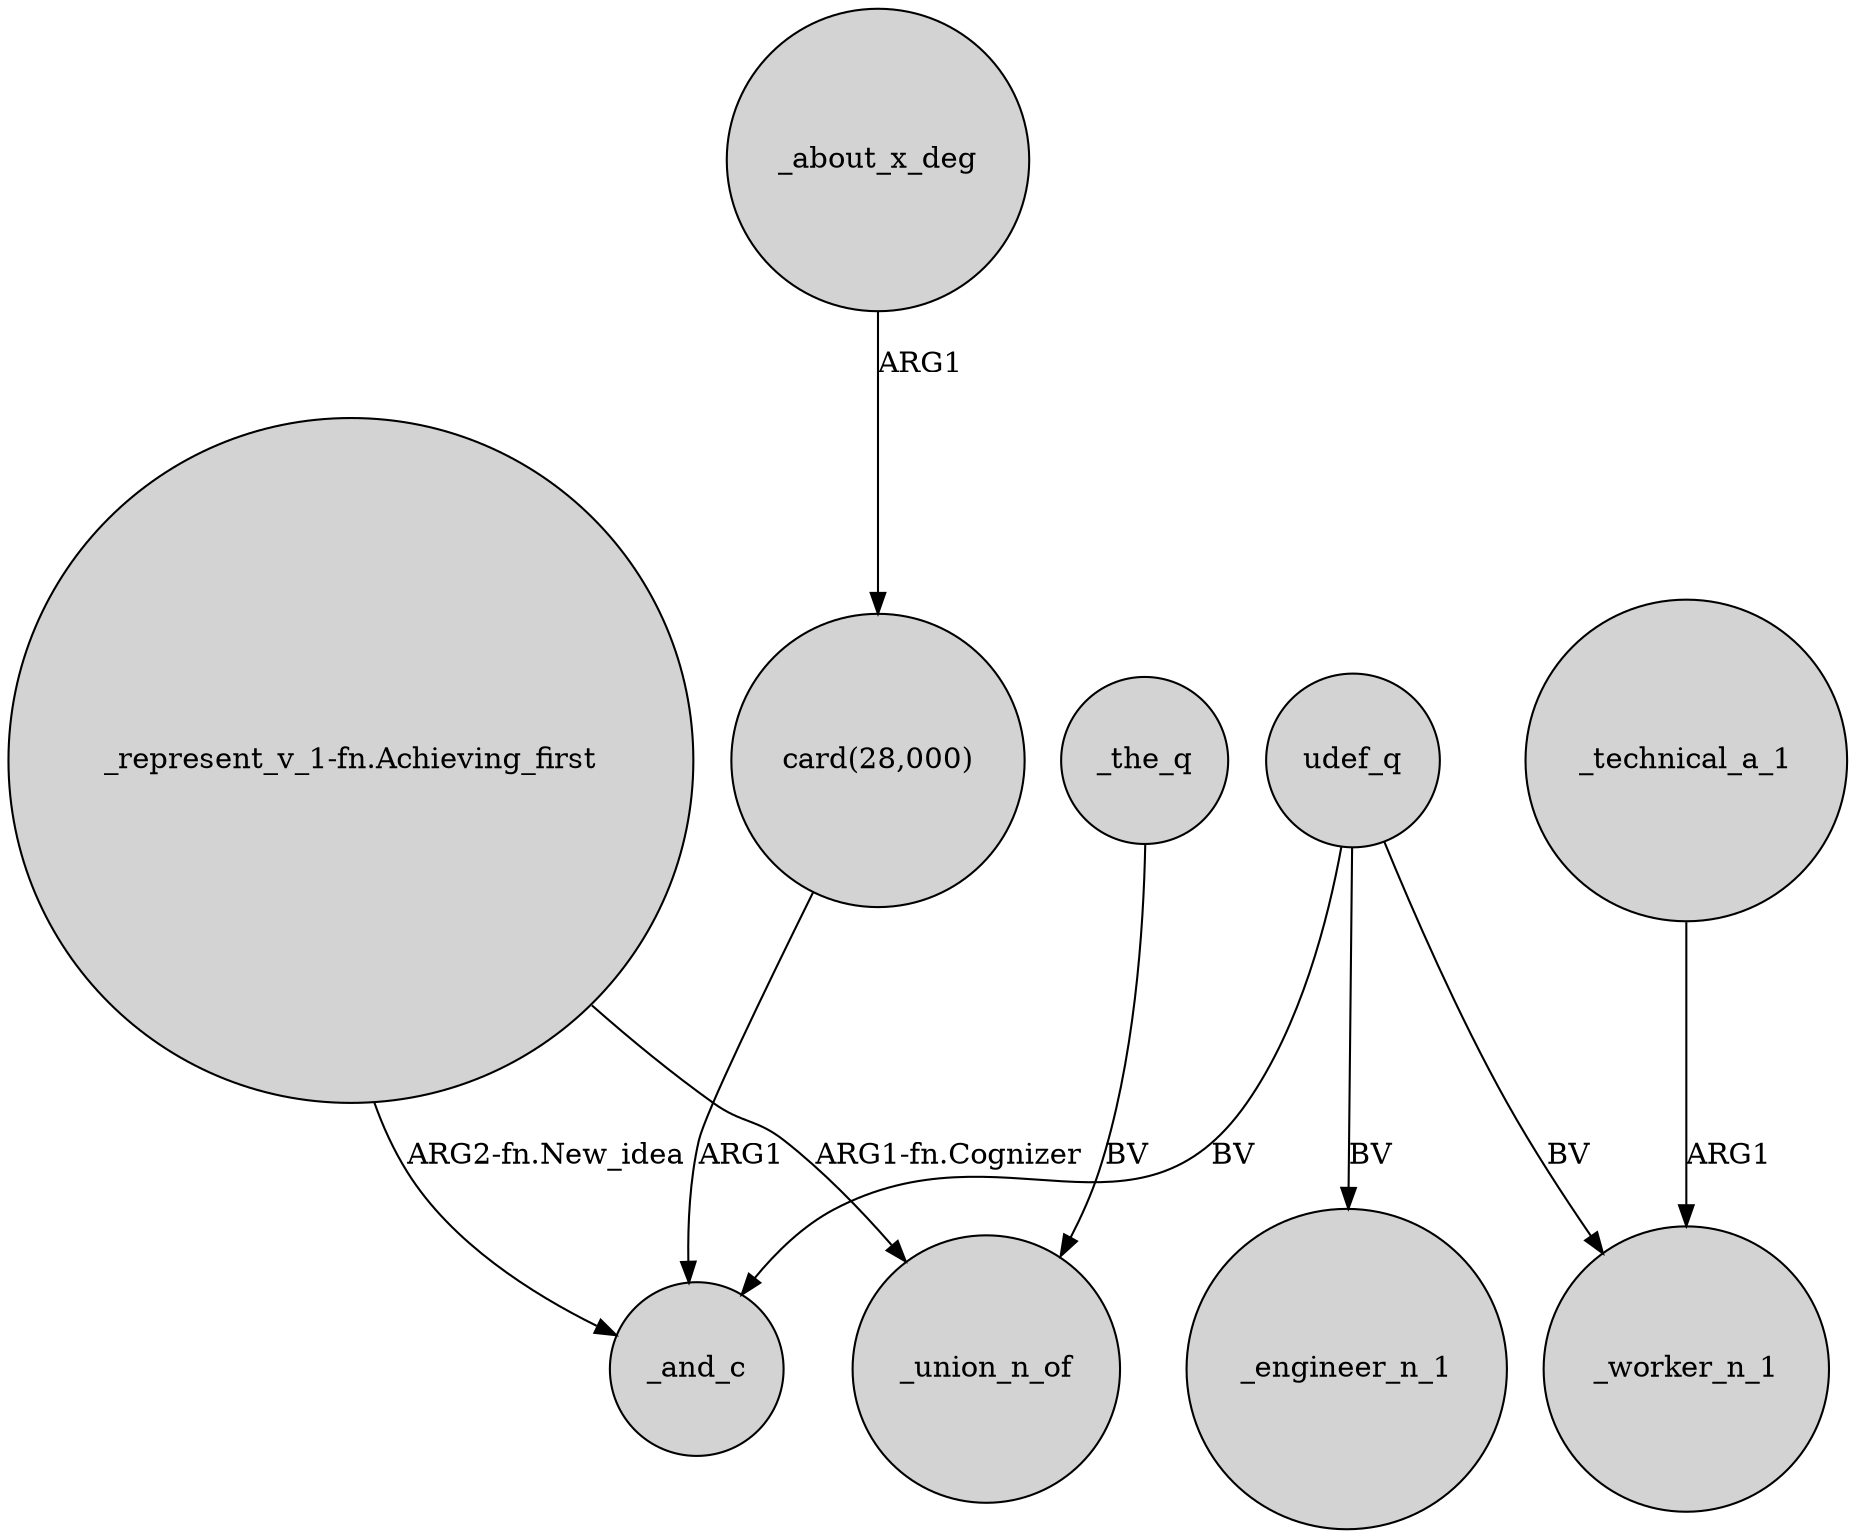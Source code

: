 digraph {
	node [shape=circle style=filled]
	"_represent_v_1-fn.Achieving_first" -> _and_c [label="ARG2-fn.New_idea"]
	udef_q -> _worker_n_1 [label=BV]
	udef_q -> _and_c [label=BV]
	"_represent_v_1-fn.Achieving_first" -> _union_n_of [label="ARG1-fn.Cognizer"]
	_the_q -> _union_n_of [label=BV]
	_about_x_deg -> "card(28,000)" [label=ARG1]
	_technical_a_1 -> _worker_n_1 [label=ARG1]
	"card(28,000)" -> _and_c [label=ARG1]
	udef_q -> _engineer_n_1 [label=BV]
}
